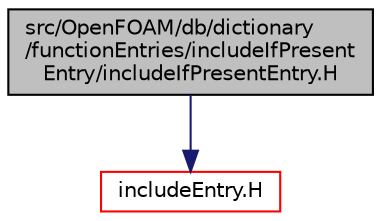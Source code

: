 digraph "src/OpenFOAM/db/dictionary/functionEntries/includeIfPresentEntry/includeIfPresentEntry.H"
{
  bgcolor="transparent";
  edge [fontname="Helvetica",fontsize="10",labelfontname="Helvetica",labelfontsize="10"];
  node [fontname="Helvetica",fontsize="10",shape=record];
  Node1 [label="src/OpenFOAM/db/dictionary\l/functionEntries/includeIfPresent\lEntry/includeIfPresentEntry.H",height=0.2,width=0.4,color="black", fillcolor="grey75", style="filled", fontcolor="black"];
  Node1 -> Node2 [color="midnightblue",fontsize="10",style="solid",fontname="Helvetica"];
  Node2 [label="includeEntry.H",height=0.2,width=0.4,color="red",URL="$a07729.html"];
}
